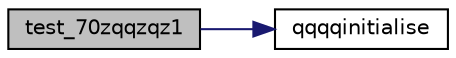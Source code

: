 digraph "test_70zqqzqz1"
{
  edge [fontname="Helvetica",fontsize="10",labelfontname="Helvetica",labelfontsize="10"];
  node [fontname="Helvetica",fontsize="10",shape=record];
  rankdir="LR";
  Node813 [label="test_70zqqzqz1",height=0.2,width=0.4,color="black", fillcolor="grey75", style="filled", fontcolor="black"];
  Node813 -> Node814 [color="midnightblue",fontsize="10",style="solid",fontname="Helvetica"];
  Node814 [label="qqqqinitialise",height=0.2,width=0.4,color="black", fillcolor="white", style="filled",URL="$inszt__test_8c.html#ab860f96a01c75c73f8c0cafc5ac84896"];
}

